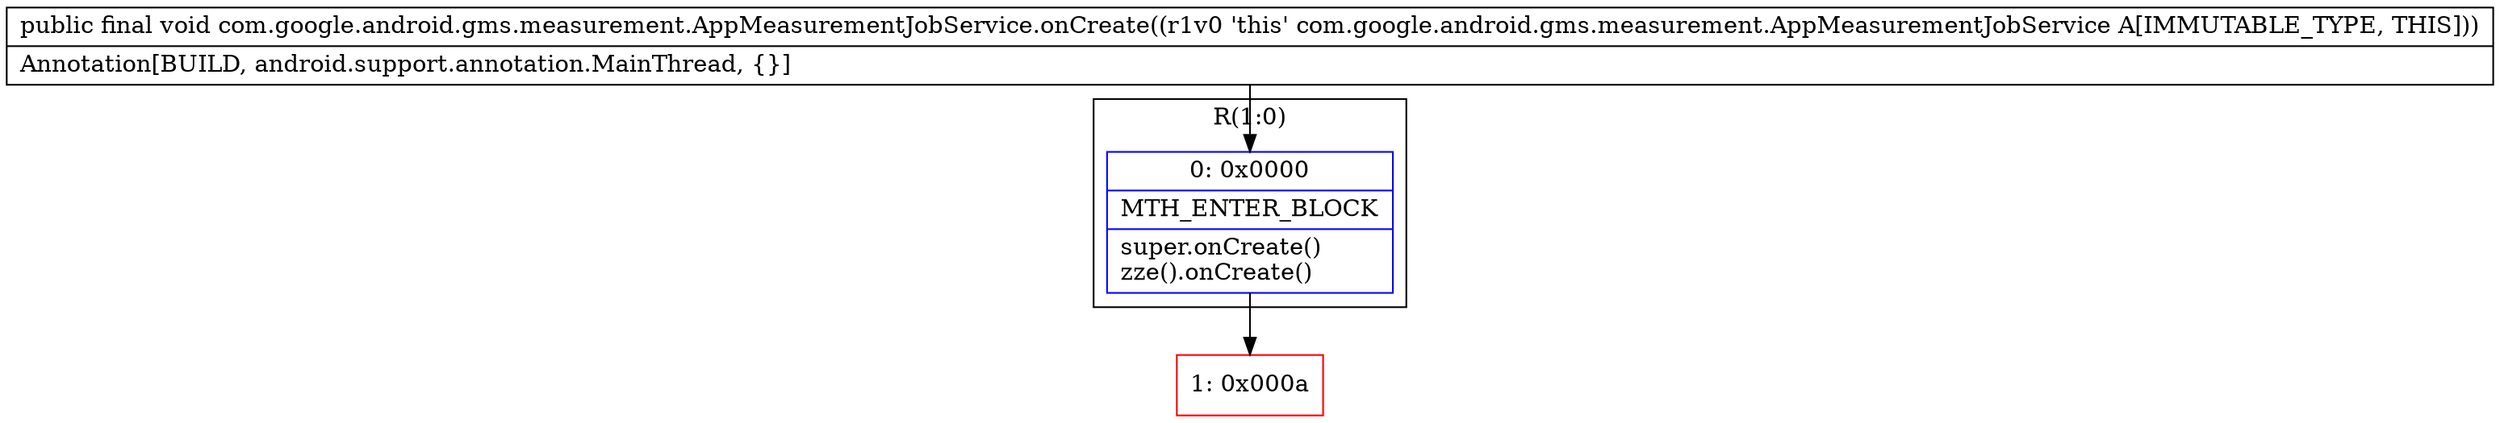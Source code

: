 digraph "CFG forcom.google.android.gms.measurement.AppMeasurementJobService.onCreate()V" {
subgraph cluster_Region_1425275001 {
label = "R(1:0)";
node [shape=record,color=blue];
Node_0 [shape=record,label="{0\:\ 0x0000|MTH_ENTER_BLOCK\l|super.onCreate()\lzze().onCreate()\l}"];
}
Node_1 [shape=record,color=red,label="{1\:\ 0x000a}"];
MethodNode[shape=record,label="{public final void com.google.android.gms.measurement.AppMeasurementJobService.onCreate((r1v0 'this' com.google.android.gms.measurement.AppMeasurementJobService A[IMMUTABLE_TYPE, THIS]))  | Annotation[BUILD, android.support.annotation.MainThread, \{\}]\l}"];
MethodNode -> Node_0;
Node_0 -> Node_1;
}

